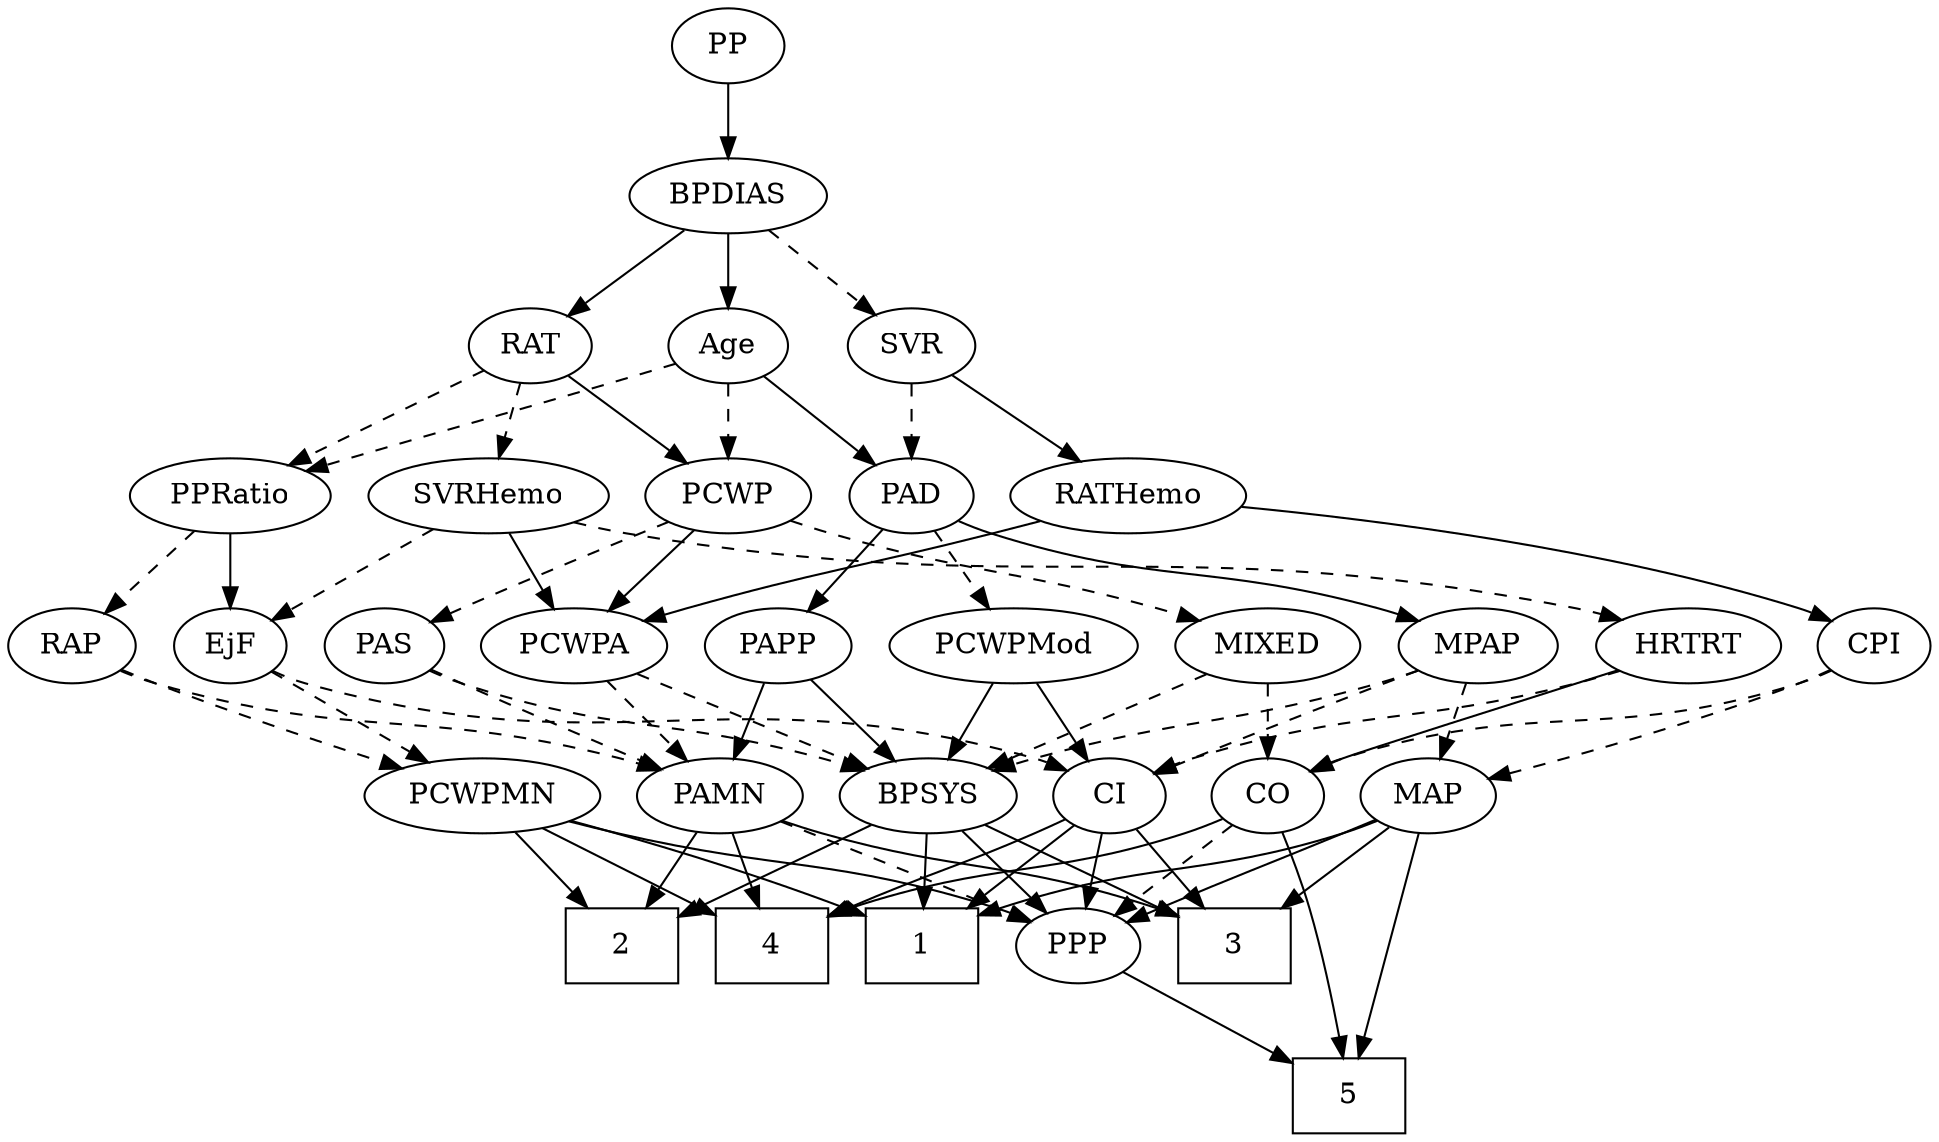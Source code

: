 strict digraph {
	graph [bb="0,0,860.95,540"];
	node [label="\N"];
	1	[height=0.5,
		pos="401.95,90",
		shape=box,
		width=0.75];
	2	[height=0.5,
		pos="257.95,90",
		shape=box,
		width=0.75];
	3	[height=0.5,
		pos="545.95,90",
		shape=box,
		width=0.75];
	4	[height=0.5,
		pos="329.95,90",
		shape=box,
		width=0.75];
	5	[height=0.5,
		pos="600.95,18",
		shape=box,
		width=0.75];
	Age	[height=0.5,
		pos="311.95,378",
		width=0.75];
	PAD	[height=0.5,
		pos="393.95,306",
		width=0.79437];
	Age -> PAD	[pos="e,377.5,321.04 328.15,363.17 339.98,353.07 356.21,339.21 369.6,327.79",
		style=solid];
	PPRatio	[height=0.5,
		pos="100.95,306",
		width=1.1013];
	Age -> PPRatio	[pos="e,131.24,317.62 288.35,369.09 279.73,366.21 269.9,362.94 260.95,360 211.68,343.8 199.12,340.5 149.95,324 147.01,323.01 143.98,321.99 \
140.93,320.95",
		style=dashed];
	PCWP	[height=0.5,
		pos="311.95,306",
		width=0.97491];
	Age -> PCWP	[pos="e,311.95,324.1 311.95,359.7 311.95,351.98 311.95,342.71 311.95,334.11",
		style=dashed];
	EjF	[height=0.5,
		pos="100.95,234",
		width=0.75];
	PCWPMN	[height=0.5,
		pos="208.95,162",
		width=1.3902];
	EjF -> PCWPMN	[pos="e,185.85,177.97 119.76,220.81 135.62,210.53 158.65,195.6 177.34,183.49",
		style=dashed];
	CI	[height=0.5,
		pos="487.95,162",
		width=0.75];
	EjF -> CI	[pos="e,467.46,174.09 121.44,221.91 126.4,219.63 131.76,217.48 136.95,216 272.47,177.4 316.43,218.6 451.95,180 453.89,179.45 455.86,178.8 \
457.83,178.08",
		style=dashed];
	RAP	[height=0.5,
		pos="27.948,234",
		width=0.77632];
	PAMN	[height=0.5,
		pos="312.95,162",
		width=1.011];
	RAP -> PAMN	[pos="e,285.61,174.25 49.103,222.16 54.194,219.87 59.685,217.65 64.948,216 152.4,188.65 179.6,204.3 267.95,180 270.57,179.28 273.26,178.46 \
275.95,177.59",
		style=dashed];
	RAP -> PCWPMN	[pos="e,174.03,174.99 49.736,222.65 54.703,220.38 59.982,218.05 64.948,216 97.875,202.4 135.7,188.55 164.31,178.41",
		style=dashed];
	MIXED	[height=0.5,
		pos="562.95,234",
		width=1.1193];
	BPSYS	[height=0.5,
		pos="404.95,162",
		width=1.0471];
	MIXED -> BPSYS	[pos="e,431.63,174.82 535.43,220.81 509.21,209.19 469.61,191.65 440.91,178.93",
		style=dashed];
	CO	[height=0.5,
		pos="562.95,162",
		width=0.75];
	MIXED -> CO	[pos="e,562.95,180.1 562.95,215.7 562.95,207.98 562.95,198.71 562.95,190.11",
		style=dashed];
	MPAP	[height=0.5,
		pos="655.95,234",
		width=0.97491];
	MPAP -> BPSYS	[pos="e,433.59,174.01 629.17,221.93 623.54,219.81 617.59,217.71 611.95,216 542.21,194.81 521.91,200.44 451.95,180 449.04,179.15 446.06,\
178.22 443.07,177.24",
		style=dashed];
	MAP	[height=0.5,
		pos="638.95,162",
		width=0.84854];
	MPAP -> MAP	[pos="e,643.14,180.28 651.83,216.05 649.94,208.26 647.65,198.82 645.52,190.08",
		style=dashed];
	MPAP -> CI	[pos="e,509.78,172.61 629.2,222.2 603.06,211.61 562.18,194.91 526.95,180 524.42,178.93 521.8,177.81 519.18,176.68",
		style=dashed];
	BPSYS -> 1	[pos="e,402.68,108.1 404.21,143.7 403.88,135.98 403.48,126.71 403.11,118.11",
		style=solid];
	BPSYS -> 2	[pos="e,285.12,103.94 379.01,148.65 355.51,137.46 320.67,120.87 294.38,108.35",
		style=solid];
	BPSYS -> 3	[pos="e,518.55,104.6 430.16,148.49 452.21,137.54 484.52,121.5 509.41,109.14",
		style=solid];
	PPP	[height=0.5,
		pos="473.95,90",
		width=0.75];
	BPSYS -> PPP	[pos="e,459.62,105.54 420.26,145.46 429.72,135.87 441.99,123.42 452.42,112.84",
		style=solid];
	PAD -> MPAP	[pos="e,629.67,245.99 415.73,294.26 420.95,291.96 426.58,289.71 431.95,288 509.67,263.19 533.61,274.78 611.95,252 614.58,251.23 617.29,\
250.38 619.99,249.46",
		style=solid];
	PCWPMod	[height=0.5,
		pos="452.95,234",
		width=1.4443];
	PAD -> PCWPMod	[pos="e,438.93,251.63 406.75,289.81 414.24,280.93 423.87,269.5 432.39,259.39",
		style=dashed];
	PAPP	[height=0.5,
		pos="350.95,234",
		width=0.88464];
	PAD -> PAPP	[pos="e,360.87,251.15 383.97,288.76 378.71,280.19 372.14,269.49 366.24,259.9",
		style=solid];
	CO -> 4	[pos="e,357.21,104.62 541.36,150.74 535.77,148.31 529.7,145.89 523.95,144 458.47,122.48 435.96,130.72 366.81,107.89",
		style=solid];
	CO -> 5	[pos="e,597.98,36.229 569.52,144.48 573.47,134.11 578.42,120.41 581.95,108 587.75,87.613 592.69,64.152 596.08,46.438",
		style=solid];
	CO -> PPP	[pos="e,490.92,104.35 546.21,147.83 532.87,137.34 513.98,122.49 498.87,110.6",
		style=dashed];
	PAS	[height=0.5,
		pos="172.95,234",
		width=0.75];
	PAS -> BPSYS	[pos="e,376.28,173.93 193.58,222.37 198.54,220.07 203.86,217.79 208.95,216 273.2,193.34 292.7,199.62 357.95,180 360.85,179.13 363.83,178.18 \
366.81,177.19",
		style=dashed];
	PAS -> PAMN	[pos="e,288.06,175.44 193.91,222.52 216.42,211.26 252.55,193.2 279.1,179.92",
		style=dashed];
	PAMN -> 2	[pos="e,271.4,108.12 300.19,144.76 293.52,136.27 285.19,125.68 277.71,116.15",
		style=solid];
	PAMN -> 3	[pos="e,518.68,104.6 340.36,150 346.12,147.87 352.2,145.76 357.95,144 421.35,124.6 442.53,130.35 508.99,107.95",
		style=solid];
	PAMN -> 4	[pos="e,325.75,108.28 317.06,144.05 318.96,136.26 321.25,126.82 323.37,118.08",
		style=solid];
	PAMN -> PPP	[pos="e,452.69,101.21 340.39,149.73 365.81,139.21 404.6,122.93 437.95,108 439.75,107.19 441.59,106.36 443.45,105.51",
		style=dashed];
	RATHemo	[height=0.5,
		pos="489.95,306",
		width=1.3721];
	CPI	[height=0.5,
		pos="833.95,234",
		width=0.75];
	RATHemo -> CPI	[pos="e,813.39,245.87 537.32,300.86 598.62,294.61 708.18,280.34 797.95,252 799.88,251.39 801.83,250.7 803.79,249.95",
		style=solid];
	PCWPA	[height=0.5,
		pos="259.95,234",
		width=1.1555];
	RATHemo -> PCWPA	[pos="e,291.36,245.9 452.78,294.1 402.13,279.24 316.9,254.2 309.95,252 307.03,251.07 304.02,250.1 300.99,249.11",
		style=solid];
	CPI -> CO	[pos="e,583.51,173.84 813.38,222.16 808.43,219.87 803.08,217.65 797.95,216 712.35,188.57 684.54,207.43 598.95,180 597.02,179.38 595.07,\
178.69 593.11,177.93",
		style=dashed];
	CPI -> MAP	[pos="e,665.74,170.86 812.81,222.51 807.98,220.25 802.82,217.96 797.95,216 756.76,199.48 708.23,183.84 675.71,173.88",
		style=dashed];
	RAT	[height=0.5,
		pos="224.95,378",
		width=0.75827];
	SVRHemo	[height=0.5,
		pos="208.95,306",
		width=1.3902];
	RAT -> SVRHemo	[pos="e,212.9,324.28 221.07,360.05 219.29,352.26 217.14,342.82 215.14,334.08",
		style=dashed];
	RAT -> PPRatio	[pos="e,124.96,320.56 204.75,365.6 185.57,354.77 156.4,338.3 133.86,325.58",
		style=dashed];
	RAT -> PCWP	[pos="e,293.72,321.66 241.72,363.5 254.19,353.47 271.43,339.6 285.72,328.11",
		style=solid];
	SVR	[height=0.5,
		pos="393.95,378",
		width=0.77632];
	SVR -> PAD	[pos="e,393.95,324.1 393.95,359.7 393.95,351.98 393.95,342.71 393.95,334.11",
		style=dashed];
	SVR -> RATHemo	[pos="e,468.96,322.3 412,363.83 425.66,353.88 444.7,339.99 460.55,328.44",
		style=solid];
	PCWPMod -> BPSYS	[pos="e,416.24,179.47 441.57,216.41 435.71,207.87 428.45,197.28 421.94,187.79",
		style=solid];
	PCWPMod -> CI	[pos="e,479.79,179.31 461.42,216.05 465.56,207.77 470.64,197.62 475.24,188.42",
		style=solid];
	PCWPA -> BPSYS	[pos="e,379.13,175.46 286.88,220 310.27,208.71 344.29,192.28 369.81,179.96",
		style=dashed];
	PCWPA -> PAMN	[pos="e,300.72,179.15 272.24,216.76 278.86,208.02 287.17,197.05 294.54,187.31",
		style=dashed];
	PCWPMN -> 1	[pos="e,374.58,104.33 246.19,149.77 276.21,140.41 319.62,126.23 365.14,108.12",
		style=solid];
	PCWPMN -> 2	[pos="e,245.73,108.45 220.56,144.41 226.31,136.2 233.38,126.1 239.82,116.9",
		style=solid];
	PCWPMN -> 4	[pos="e,302.94,106.63 234.31,146.33 251.66,136.29 274.91,122.84 294.14,111.71",
		style=solid];
	PCWPMN -> PPP	[pos="e,453.35,101.73 245.98,149.89 253.24,147.84 260.81,145.78 267.95,144 342.88,125.3 364.76,132.66 437.95,108 439.86,107.35 441.81,\
106.63 443.76,105.87",
		style=solid];
	SVRHemo -> EjF	[pos="e,119.77,247.2 185.78,289.98 168.99,279.1 146.23,264.35 128.51,252.87",
		style=dashed];
	SVRHemo -> PCWPA	[pos="e,247.95,251.47 221.03,288.41 227.26,279.87 234.97,269.28 241.89,259.79",
		style=solid];
	HRTRT	[height=0.5,
		pos="748.95,234",
		width=1.1013];
	SVRHemo -> HRTRT	[pos="e,720.01,246.38 244.87,293.43 252.43,291.34 260.4,289.39 267.95,288 457.44,253.16 511.46,291.89 699.95,252 703.35,251.28 706.85,\
250.39 710.33,249.39",
		style=dashed];
	BPDIAS	[height=0.5,
		pos="311.95,450",
		width=1.1735];
	BPDIAS -> Age	[pos="e,311.95,396.1 311.95,431.7 311.95,423.98 311.95,414.71 311.95,406.11",
		style=solid];
	BPDIAS -> RAT	[pos="e,241.73,392.5 293.07,433.81 280.41,423.62 263.59,410.09 249.83,399.02",
		style=solid];
	BPDIAS -> SVR	[pos="e,377.74,392.83 330.15,433.46 341.83,423.49 357.15,410.41 369.84,399.58",
		style=dashed];
	MAP -> 1	[pos="e,429.2,104.64 615.53,150.21 610.15,147.97 604.41,145.75 598.95,144 532.14,122.53 509.27,130.98 438.97,107.94",
		style=solid];
	MAP -> 3	[pos="e,568.56,108.02 620.57,147.17 608.09,137.78 591.29,125.13 576.78,114.21",
		style=solid];
	MAP -> 5	[pos="e,605.57,36.268 634.44,144.15 627.96,119.94 615.95,75.054 608.21,46.133",
		style=solid];
	MAP -> PPP	[pos="e,495.18,101.27 614.86,150.68 609.62,148.46 604.11,146.14 598.95,144 559.53,127.65 549.03,125.12 509.95,108 508.14,107.21 506.29,\
106.38 504.43,105.54",
		style=solid];
	PP	[height=0.5,
		pos="311.95,522",
		width=0.75];
	PP -> BPDIAS	[pos="e,311.95,468.1 311.95,503.7 311.95,495.98 311.95,486.71 311.95,478.11",
		style=solid];
	PPP -> 5	[pos="e,573.83,33.948 494.07,77.908 513.09,67.426 542.05,51.463 565.03,38.797",
		style=solid];
	PPRatio -> EjF	[pos="e,100.95,252.1 100.95,287.7 100.95,279.98 100.95,270.71 100.95,262.11",
		style=solid];
	PPRatio -> RAP	[pos="e,43.106,249.54 84.746,289.46 74.644,279.78 61.5,267.17 50.401,256.53",
		style=dashed];
	PCWP -> MIXED	[pos="e,532.79,246.04 338.72,293.95 344.36,291.82 350.31,289.72 355.95,288 424.83,266.97 444.71,271.83 513.95,252 516.92,251.15 519.99,\
250.22 523.06,249.24",
		style=dashed];
	PCWP -> PAS	[pos="e,194.15,245.68 287.74,292.81 264.29,281 228.65,263.05 203.31,250.29",
		style=dashed];
	PCWP -> PCWPA	[pos="e,272.3,251.63 299.89,288.76 293.48,280.14 285.48,269.36 278.32,259.73",
		style=solid];
	CI -> 1	[pos="e,423.05,108.18 471.37,147.5 459.97,138.23 444.52,125.66 431.1,114.73",
		style=solid];
	CI -> 3	[pos="e,531.76,108.13 500.53,145.81 507.72,137.14 516.9,126.05 525.13,116.12",
		style=solid];
	CI -> 4	[pos="e,357.01,103.94 466.7,150.77 461.87,148.5 456.75,146.14 451.95,144 416.75,128.33 405.39,125.25 366.36,108.09",
		style=solid];
	CI -> PPP	[pos="e,477.4,108.28 484.56,144.05 483.02,136.35 481.15,127.03 479.42,118.36",
		style=solid];
	PAPP -> BPSYS	[pos="e,392.37,179.31 363.2,217.12 370.01,208.29 378.62,197.13 386.25,187.24",
		style=solid];
	PAPP -> PAMN	[pos="e,321.89,179.47 341.94,216.41 337.4,208.04 331.79,197.71 326.72,188.37",
		style=solid];
	HRTRT -> CO	[pos="e,584.11,173.43 718.48,222.42 678.01,208.34 610.28,184.66 598.95,180 597.13,179.25 595.26,178.46 593.39,177.64",
		style=solid];
	HRTRT -> CI	[pos="e,509.51,173.34 719.08,221.95 712.81,219.83 706.2,217.73 699.95,216 624.25,195.09 601.79,203.82 526.95,180 524.33,179.17 521.65,\
178.22 518.99,177.2",
		style=dashed];
}
